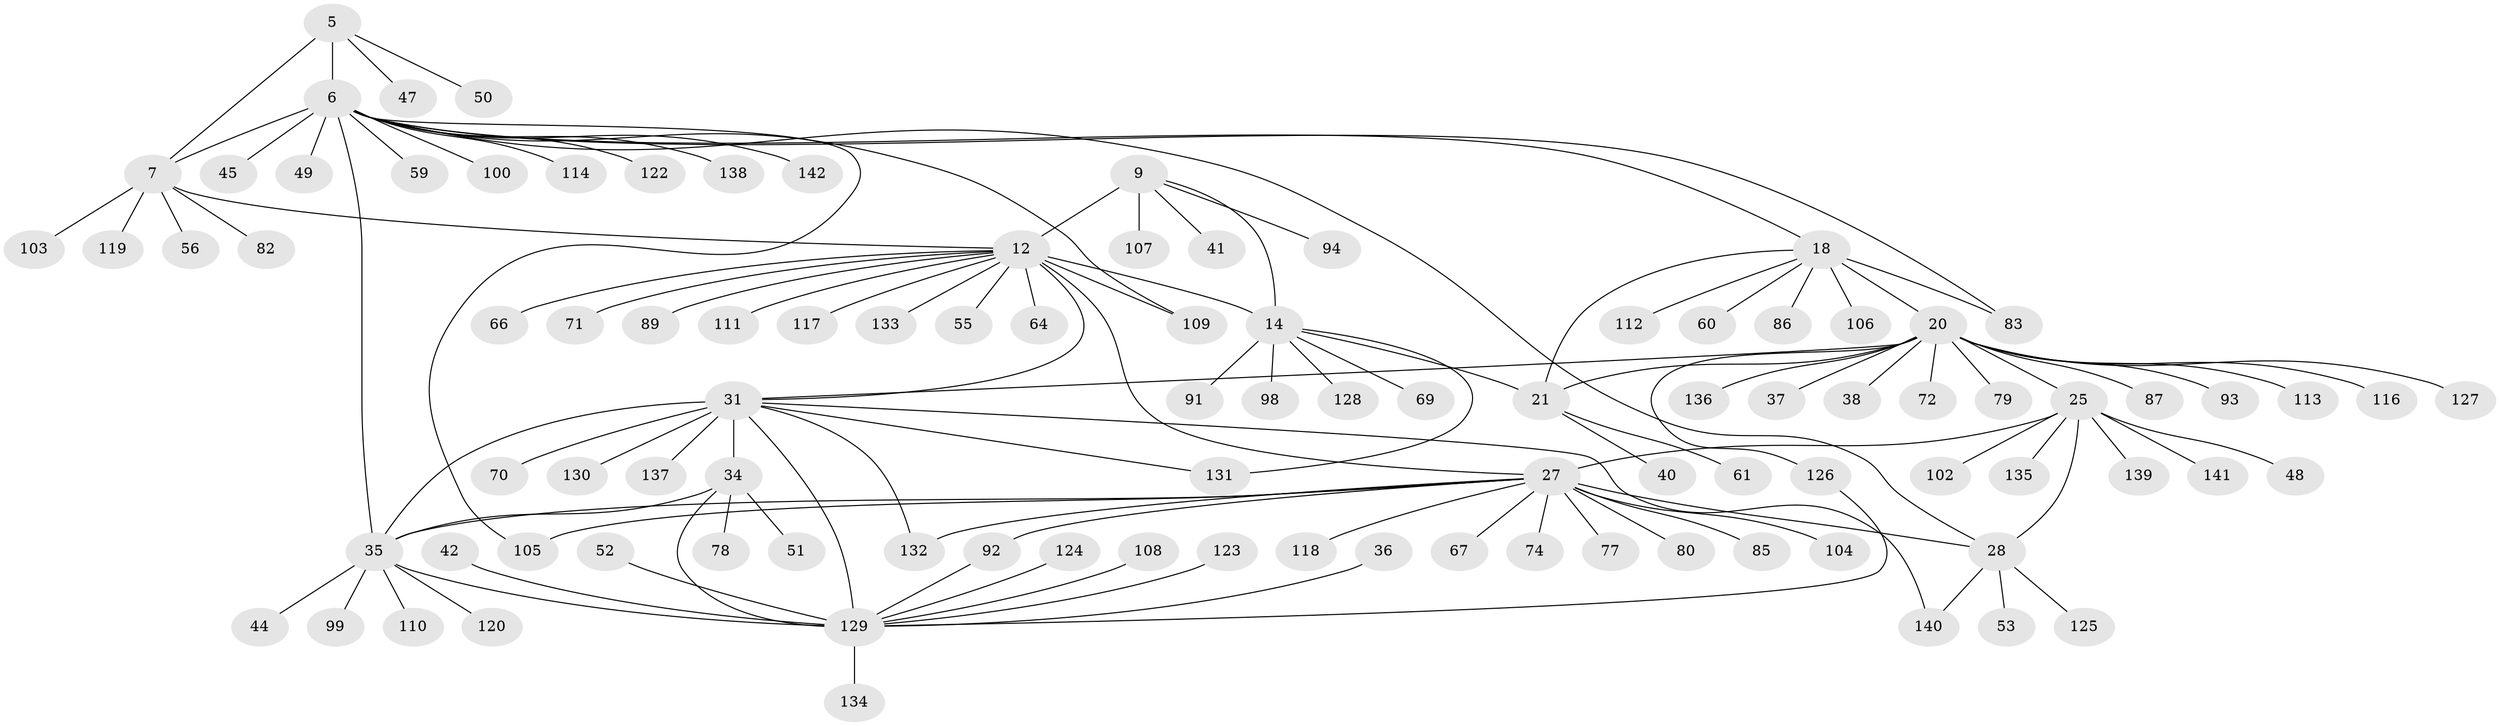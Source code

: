 // original degree distribution, {9: 0.07746478873239436, 11: 0.035211267605633804, 8: 0.056338028169014086, 6: 0.014084507042253521, 10: 0.035211267605633804, 7: 0.014084507042253521, 12: 0.007042253521126761, 16: 0.007042253521126761, 1: 0.5633802816901409, 2: 0.1619718309859155, 3: 0.028169014084507043}
// Generated by graph-tools (version 1.1) at 2025/57/03/04/25 21:57:56]
// undirected, 99 vertices, 119 edges
graph export_dot {
graph [start="1"]
  node [color=gray90,style=filled];
  5 [super="+4"];
  6 [super="+3"];
  7 [super="+1"];
  9 [super="+8"];
  12 [super="+11"];
  14 [super="+13"];
  18 [super="+15"];
  20 [super="+19"];
  21 [super="+16"];
  25 [super="+24"];
  27 [super="+22+26"];
  28 [super="+23"];
  31 [super="+30"];
  34 [super="+33"];
  35 [super="+29"];
  36;
  37;
  38;
  40;
  41;
  42;
  44;
  45;
  47;
  48;
  49;
  50;
  51;
  52;
  53;
  55;
  56;
  59;
  60;
  61;
  64;
  66;
  67;
  69;
  70;
  71;
  72;
  74;
  77;
  78;
  79;
  80;
  82;
  83;
  85;
  86;
  87;
  89;
  91 [super="+39"];
  92;
  93;
  94 [super="+75"];
  98;
  99;
  100 [super="+62"];
  102 [super="+57"];
  103;
  104;
  105;
  106 [super="+95"];
  107;
  108;
  109;
  110 [super="+97"];
  111;
  112;
  113;
  114;
  116;
  117;
  118 [super="+58"];
  119;
  120;
  122 [super="+88"];
  123;
  124;
  125 [super="+101"];
  126 [super="+63+73+76"];
  127 [super="+90"];
  128 [super="+84"];
  129 [super="+32"];
  130;
  131 [super="+96"];
  132 [super="+121"];
  133 [super="+54"];
  134;
  135 [super="+68"];
  136 [super="+115"];
  137;
  138;
  139;
  140;
  141;
  142;
  5 -- 6 [weight=6];
  5 -- 7 [weight=4];
  5 -- 47;
  5 -- 50;
  6 -- 7 [weight=6];
  6 -- 45;
  6 -- 109;
  6 -- 142;
  6 -- 35;
  6 -- 105;
  6 -- 138;
  6 -- 49;
  6 -- 18;
  6 -- 83;
  6 -- 114;
  6 -- 59;
  6 -- 28;
  6 -- 100;
  6 -- 122;
  7 -- 82;
  7 -- 119;
  7 -- 103;
  7 -- 12;
  7 -- 56;
  9 -- 12 [weight=6];
  9 -- 14 [weight=4];
  9 -- 41;
  9 -- 107;
  9 -- 94;
  12 -- 14 [weight=6];
  12 -- 27;
  12 -- 64;
  12 -- 109;
  12 -- 111;
  12 -- 133;
  12 -- 66;
  12 -- 71;
  12 -- 117;
  12 -- 55;
  12 -- 89;
  12 -- 31;
  14 -- 69;
  14 -- 98;
  14 -- 21;
  14 -- 91;
  14 -- 131;
  14 -- 128;
  18 -- 20 [weight=6];
  18 -- 21 [weight=4];
  18 -- 86;
  18 -- 112;
  18 -- 83;
  18 -- 60;
  18 -- 106;
  20 -- 21 [weight=6];
  20 -- 87;
  20 -- 93;
  20 -- 25;
  20 -- 37;
  20 -- 38;
  20 -- 72;
  20 -- 79;
  20 -- 113;
  20 -- 116;
  20 -- 31;
  20 -- 126;
  20 -- 127;
  20 -- 136;
  21 -- 40;
  21 -- 61;
  25 -- 27 [weight=6];
  25 -- 28 [weight=4];
  25 -- 141;
  25 -- 139;
  25 -- 48;
  25 -- 102;
  25 -- 135;
  27 -- 28 [weight=6];
  27 -- 74;
  27 -- 132;
  27 -- 67;
  27 -- 35;
  27 -- 92;
  27 -- 118;
  27 -- 104;
  27 -- 105;
  27 -- 77;
  27 -- 80;
  27 -- 85;
  28 -- 53;
  28 -- 140;
  28 -- 125;
  31 -- 34 [weight=4];
  31 -- 35 [weight=4];
  31 -- 70;
  31 -- 130;
  31 -- 137;
  31 -- 140;
  31 -- 131;
  31 -- 132;
  31 -- 129 [weight=2];
  34 -- 35 [weight=4];
  34 -- 51;
  34 -- 78;
  34 -- 129 [weight=2];
  35 -- 44;
  35 -- 99;
  35 -- 120;
  35 -- 110;
  35 -- 129 [weight=2];
  36 -- 129;
  42 -- 129;
  52 -- 129;
  92 -- 129;
  108 -- 129;
  123 -- 129;
  124 -- 129;
  126 -- 129;
  129 -- 134;
}
